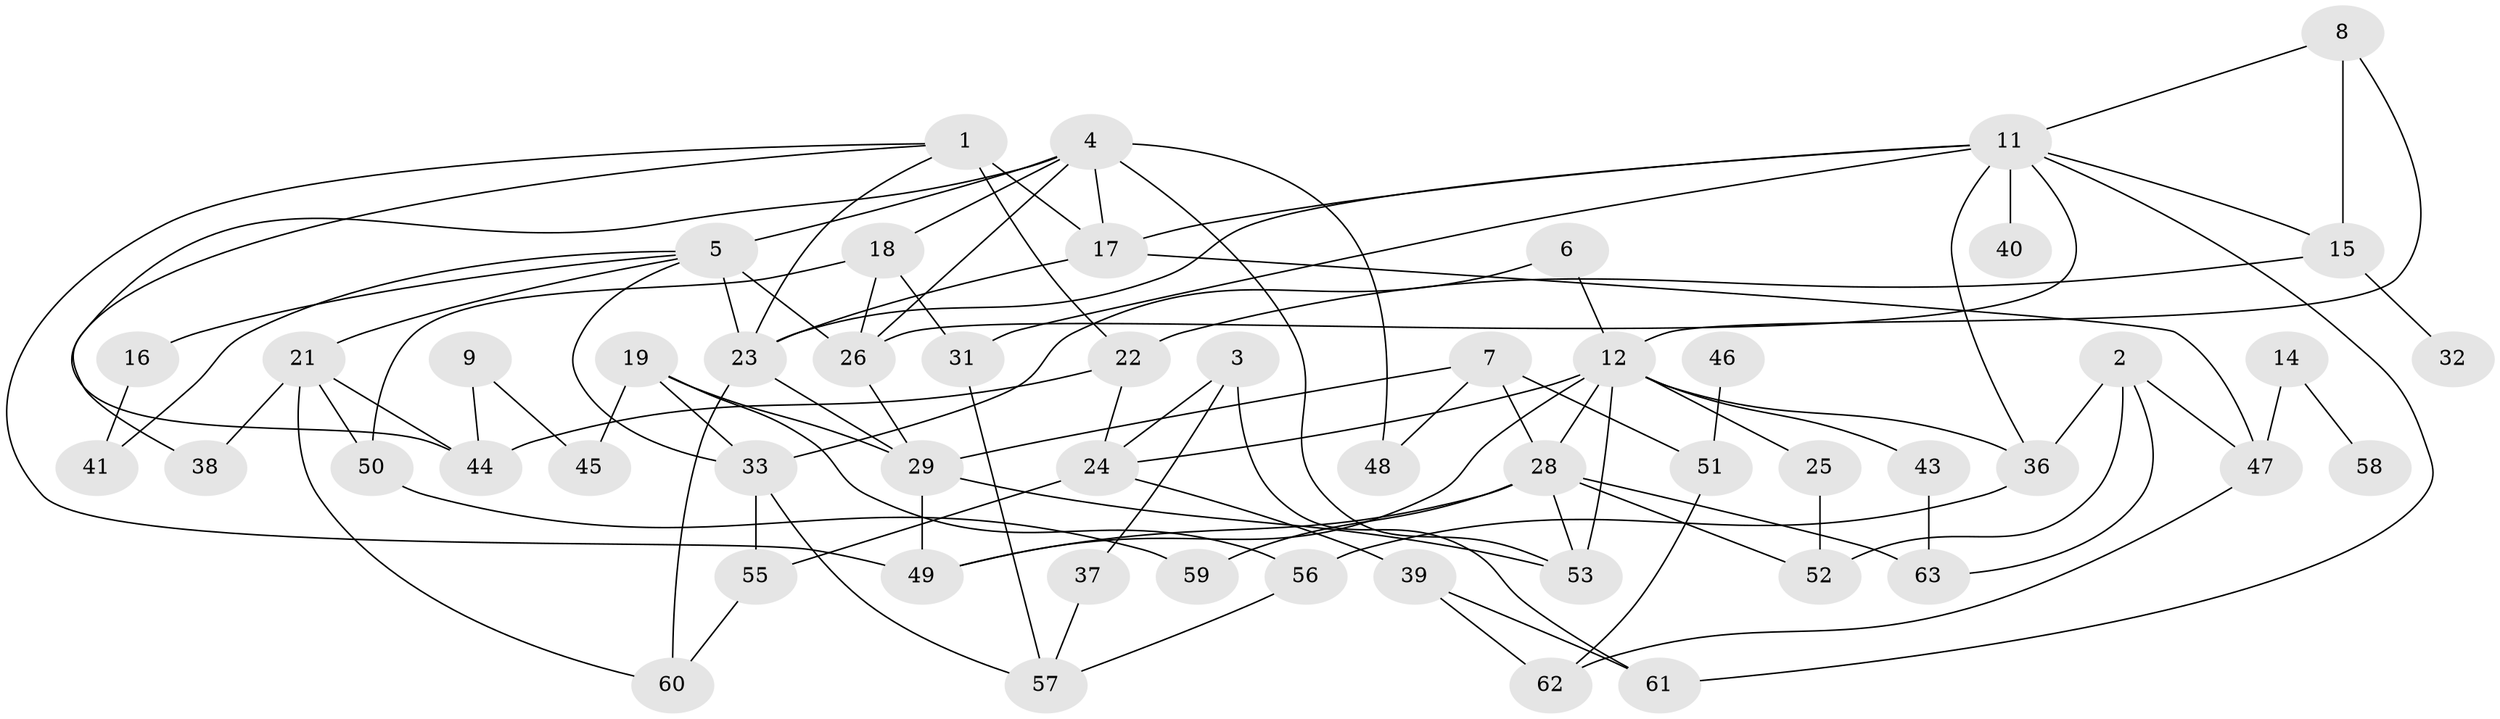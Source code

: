// original degree distribution, {2: 0.216, 1: 0.184, 4: 0.2, 5: 0.088, 0: 0.064, 3: 0.232, 6: 0.008, 7: 0.008}
// Generated by graph-tools (version 1.1) at 2025/47/03/04/25 22:47:57]
// undirected, 54 vertices, 98 edges
graph export_dot {
  node [color=gray90,style=filled];
  1;
  2;
  3;
  4;
  5;
  6;
  7;
  8;
  9;
  11;
  12;
  14;
  15;
  16;
  17;
  18;
  19;
  21;
  22;
  23;
  24;
  25;
  26;
  28;
  29;
  31;
  32;
  33;
  36;
  37;
  38;
  39;
  40;
  41;
  43;
  44;
  45;
  46;
  47;
  48;
  49;
  50;
  51;
  52;
  53;
  55;
  56;
  57;
  58;
  59;
  60;
  61;
  62;
  63;
  1 -- 17 [weight=2.0];
  1 -- 22 [weight=2.0];
  1 -- 23 [weight=1.0];
  1 -- 44 [weight=1.0];
  1 -- 49 [weight=1.0];
  2 -- 36 [weight=1.0];
  2 -- 47 [weight=1.0];
  2 -- 52 [weight=1.0];
  2 -- 63 [weight=1.0];
  3 -- 24 [weight=1.0];
  3 -- 37 [weight=1.0];
  3 -- 61 [weight=1.0];
  4 -- 5 [weight=1.0];
  4 -- 17 [weight=1.0];
  4 -- 18 [weight=1.0];
  4 -- 26 [weight=1.0];
  4 -- 38 [weight=1.0];
  4 -- 48 [weight=1.0];
  4 -- 53 [weight=2.0];
  5 -- 16 [weight=1.0];
  5 -- 21 [weight=1.0];
  5 -- 23 [weight=1.0];
  5 -- 26 [weight=3.0];
  5 -- 33 [weight=1.0];
  5 -- 41 [weight=1.0];
  6 -- 12 [weight=1.0];
  6 -- 33 [weight=1.0];
  7 -- 28 [weight=1.0];
  7 -- 29 [weight=1.0];
  7 -- 48 [weight=1.0];
  7 -- 51 [weight=1.0];
  8 -- 11 [weight=1.0];
  8 -- 12 [weight=1.0];
  8 -- 15 [weight=1.0];
  9 -- 44 [weight=1.0];
  9 -- 45 [weight=1.0];
  11 -- 15 [weight=1.0];
  11 -- 17 [weight=1.0];
  11 -- 23 [weight=1.0];
  11 -- 26 [weight=1.0];
  11 -- 31 [weight=1.0];
  11 -- 36 [weight=1.0];
  11 -- 40 [weight=1.0];
  11 -- 61 [weight=1.0];
  12 -- 24 [weight=1.0];
  12 -- 25 [weight=1.0];
  12 -- 28 [weight=1.0];
  12 -- 36 [weight=1.0];
  12 -- 43 [weight=1.0];
  12 -- 49 [weight=1.0];
  12 -- 53 [weight=1.0];
  14 -- 47 [weight=1.0];
  14 -- 58 [weight=1.0];
  15 -- 22 [weight=1.0];
  15 -- 32 [weight=1.0];
  16 -- 41 [weight=1.0];
  17 -- 23 [weight=1.0];
  17 -- 47 [weight=1.0];
  18 -- 26 [weight=1.0];
  18 -- 31 [weight=1.0];
  18 -- 50 [weight=1.0];
  19 -- 29 [weight=1.0];
  19 -- 33 [weight=1.0];
  19 -- 45 [weight=1.0];
  19 -- 56 [weight=1.0];
  21 -- 38 [weight=1.0];
  21 -- 44 [weight=1.0];
  21 -- 50 [weight=1.0];
  21 -- 60 [weight=1.0];
  22 -- 24 [weight=1.0];
  22 -- 44 [weight=1.0];
  23 -- 29 [weight=1.0];
  23 -- 60 [weight=1.0];
  24 -- 39 [weight=1.0];
  24 -- 55 [weight=3.0];
  25 -- 52 [weight=2.0];
  26 -- 29 [weight=1.0];
  28 -- 49 [weight=1.0];
  28 -- 52 [weight=1.0];
  28 -- 53 [weight=1.0];
  28 -- 59 [weight=1.0];
  28 -- 63 [weight=1.0];
  29 -- 49 [weight=1.0];
  29 -- 53 [weight=1.0];
  31 -- 57 [weight=1.0];
  33 -- 55 [weight=1.0];
  33 -- 57 [weight=1.0];
  36 -- 56 [weight=1.0];
  37 -- 57 [weight=1.0];
  39 -- 61 [weight=1.0];
  39 -- 62 [weight=1.0];
  43 -- 63 [weight=1.0];
  46 -- 51 [weight=1.0];
  47 -- 62 [weight=1.0];
  50 -- 59 [weight=1.0];
  51 -- 62 [weight=1.0];
  55 -- 60 [weight=1.0];
  56 -- 57 [weight=1.0];
}
